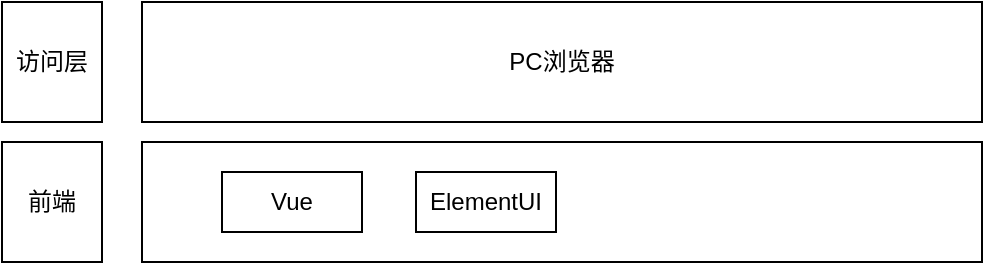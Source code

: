 <mxfile version="21.2.9" type="github">
  <diagram name="第 1 页" id="gowAeJeLTweQWPJeWf1h">
    <mxGraphModel dx="531" dy="492" grid="1" gridSize="10" guides="1" tooltips="1" connect="1" arrows="1" fold="1" page="1" pageScale="1" pageWidth="583" pageHeight="827" math="0" shadow="0">
      <root>
        <mxCell id="0" />
        <mxCell id="1" parent="0" />
        <mxCell id="Yw5uILtMvtEFI5OF6cG2-1" value="访问层" style="rounded=0;whiteSpace=wrap;html=1;" vertex="1" parent="1">
          <mxGeometry x="50" y="30" width="50" height="60" as="geometry" />
        </mxCell>
        <mxCell id="Yw5uILtMvtEFI5OF6cG2-2" value="PC浏览器" style="rounded=0;whiteSpace=wrap;html=1;" vertex="1" parent="1">
          <mxGeometry x="120" y="30" width="420" height="60" as="geometry" />
        </mxCell>
        <mxCell id="Yw5uILtMvtEFI5OF6cG2-3" value="前端" style="rounded=0;whiteSpace=wrap;html=1;" vertex="1" parent="1">
          <mxGeometry x="50" y="100" width="50" height="60" as="geometry" />
        </mxCell>
        <mxCell id="Yw5uILtMvtEFI5OF6cG2-4" value="" style="rounded=0;whiteSpace=wrap;html=1;" vertex="1" parent="1">
          <mxGeometry x="120" y="100" width="420" height="60" as="geometry" />
        </mxCell>
        <mxCell id="Yw5uILtMvtEFI5OF6cG2-5" value="Vue" style="rounded=0;whiteSpace=wrap;html=1;" vertex="1" parent="1">
          <mxGeometry x="160" y="115" width="70" height="30" as="geometry" />
        </mxCell>
        <mxCell id="Yw5uILtMvtEFI5OF6cG2-6" value="ElementUI" style="rounded=0;whiteSpace=wrap;html=1;" vertex="1" parent="1">
          <mxGeometry x="257" y="115" width="70" height="30" as="geometry" />
        </mxCell>
      </root>
    </mxGraphModel>
  </diagram>
</mxfile>
